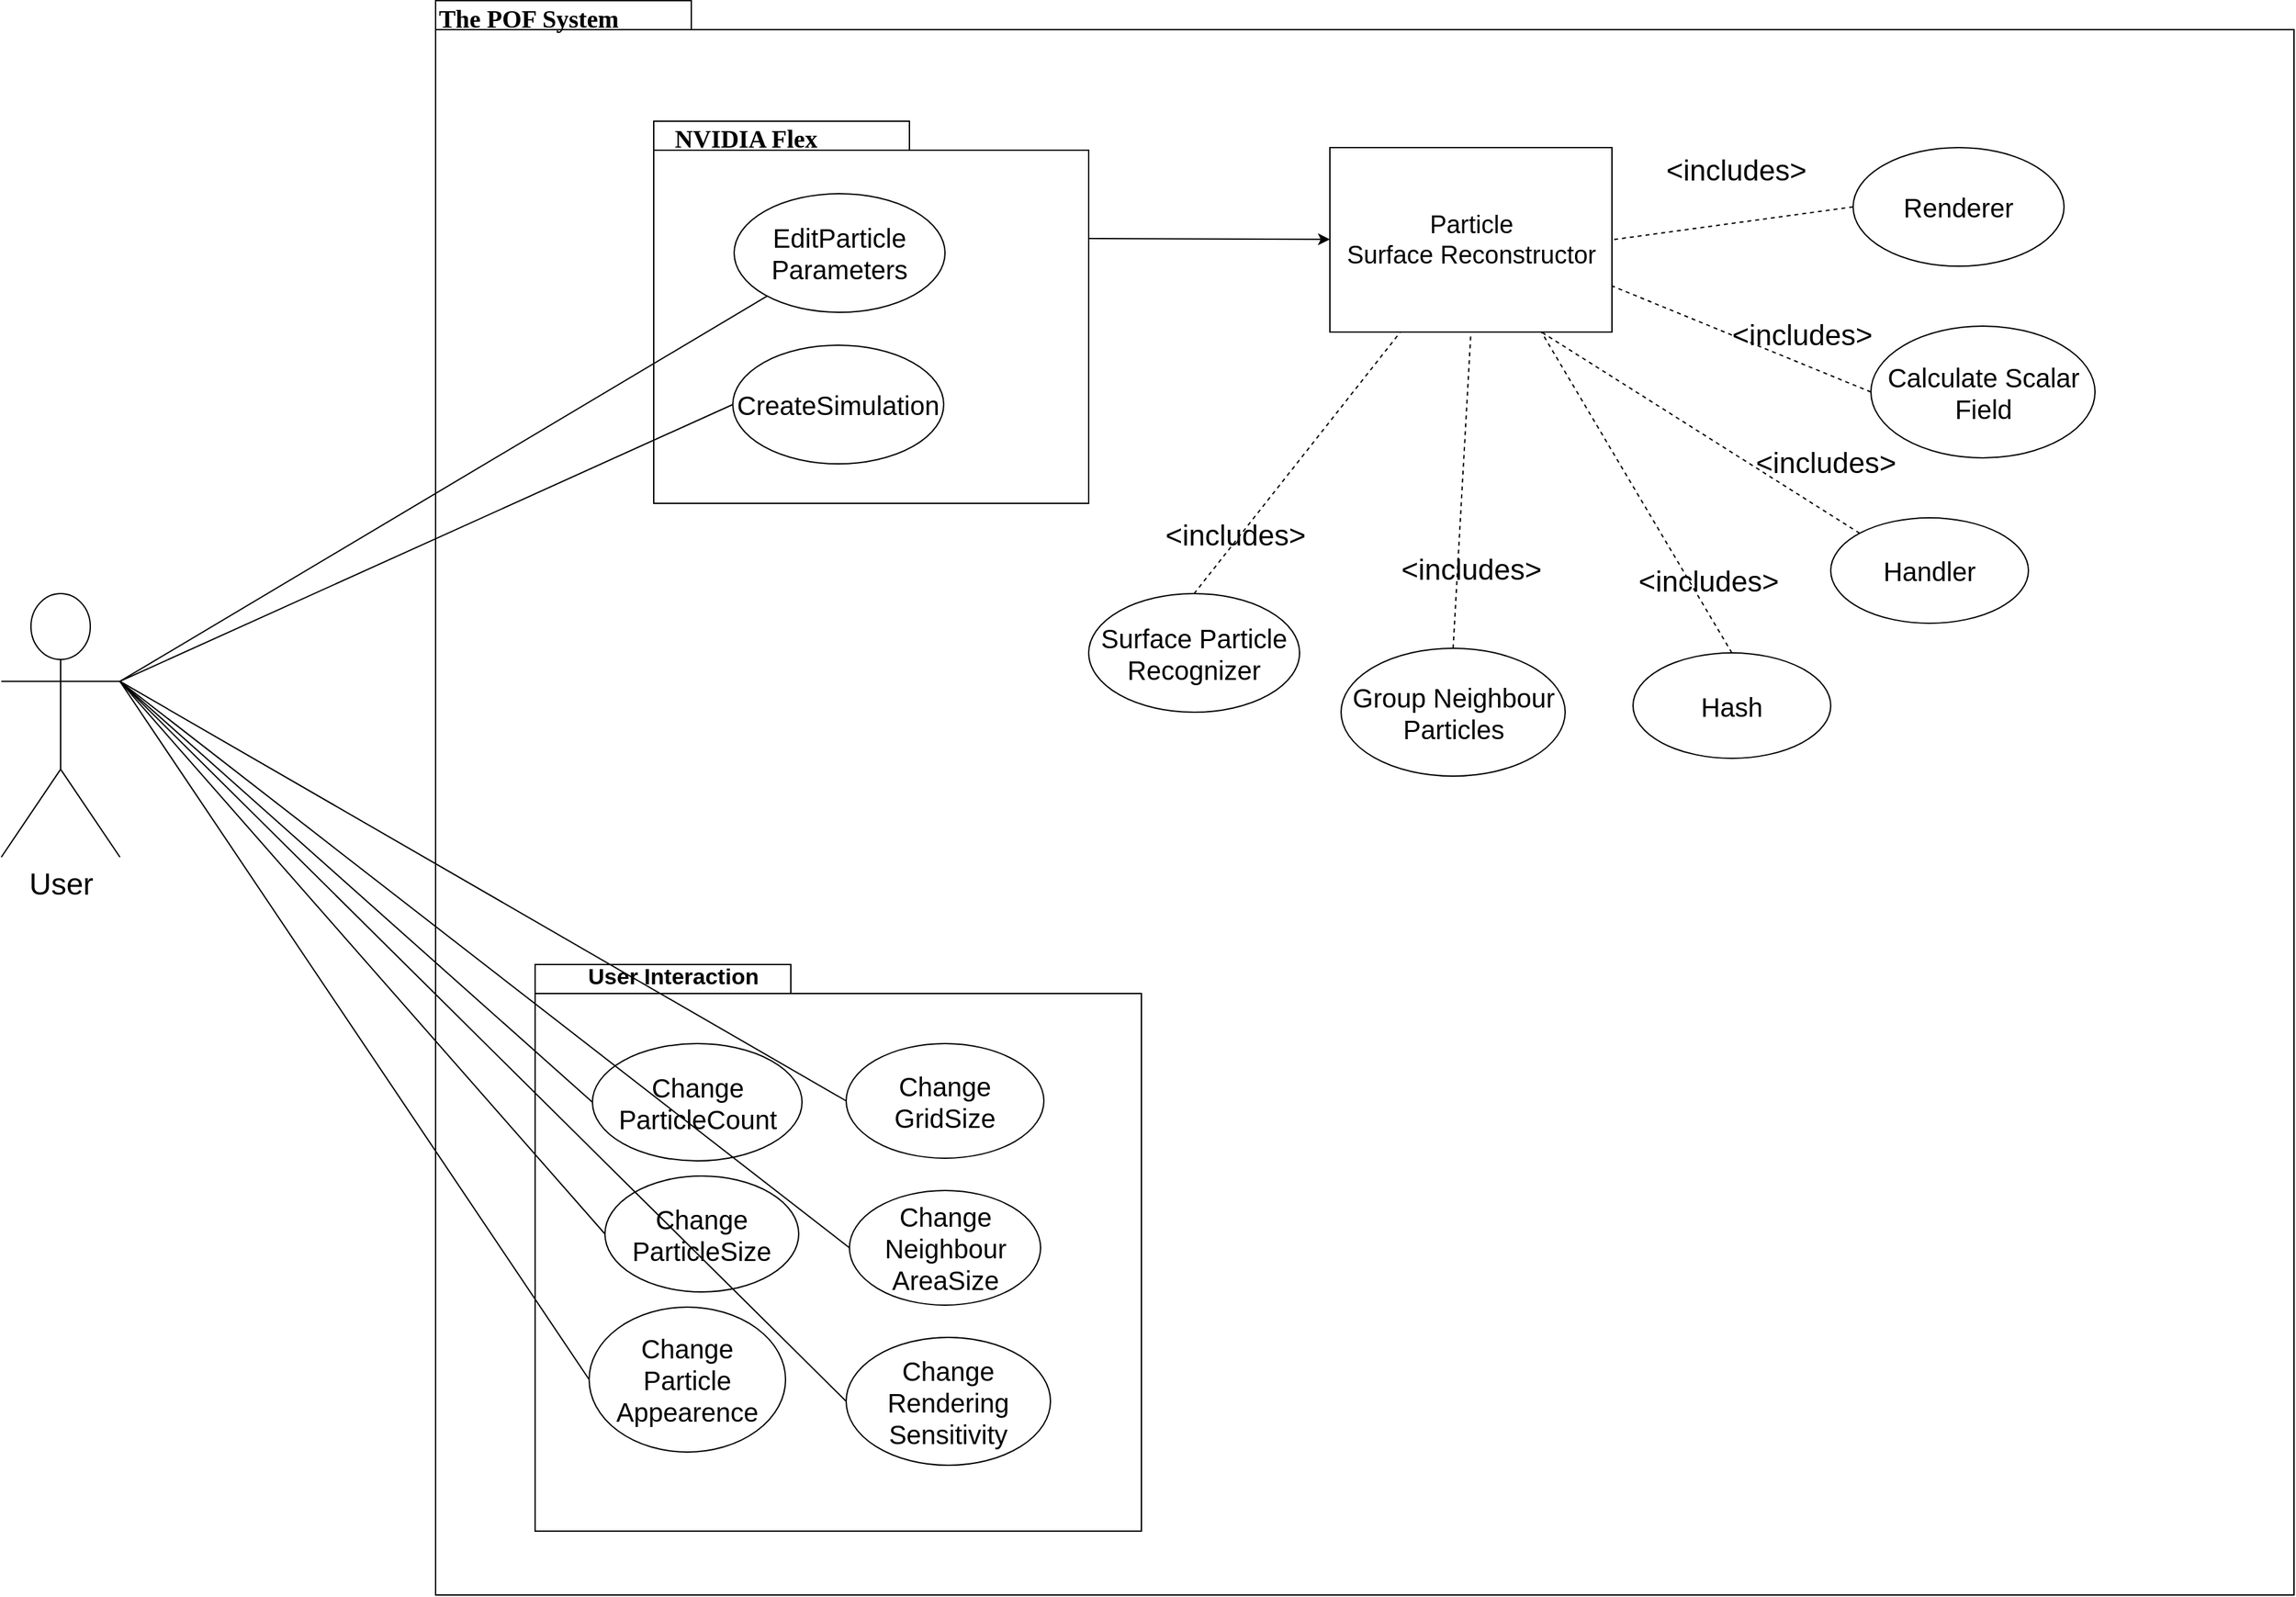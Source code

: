 <mxfile version="12.3.3" type="device" pages="1"><diagram name="Page-1" id="b5b7bab2-c9e2-2cf4-8b2a-24fd1a2a6d21"><mxGraphModel dx="3671" dy="2595" grid="1" gridSize="10" guides="1" tooltips="1" connect="1" arrows="1" fold="1" page="1" pageScale="1" pageWidth="827" pageHeight="1169" background="#ffffff" math="0" shadow="0"><root><mxCell id="0"/><mxCell id="1" parent="0"/><mxCell id="6e0c8c40b5770093-72" value="" style="shape=folder;fontStyle=1;spacingTop=10;tabWidth=194;tabHeight=22;tabPosition=left;html=1;rounded=0;shadow=0;comic=0;labelBackgroundColor=none;strokeWidth=1;fillColor=none;fontFamily=Verdana;fontSize=10;align=center;" parent="1" vertex="1"><mxGeometry x="284.5" y="-21.5" width="1410" height="1210" as="geometry"/></mxCell><mxCell id="6e0c8c40b5770093-73" value="&lt;b style=&quot;font-size: 19px;&quot;&gt;&lt;font face=&quot;Times New Roman&quot; style=&quot;font-size: 19px;&quot;&gt;The POF System&lt;/font&gt;&lt;/b&gt;" style="text;html=1;align=left;verticalAlign=top;spacingTop=-4;fontSize=19;fontFamily=Verdana" parent="1" vertex="1"><mxGeometry x="284.5" y="-21.5" width="151" height="20" as="geometry"/></mxCell><mxCell id="jgMHjjnBwFT09NWy8fpY-1" value="User&lt;br style=&quot;font-size: 23px;&quot;&gt;" style="shape=umlActor;verticalLabelPosition=bottom;labelBackgroundColor=#ffffff;verticalAlign=top;html=1;outlineConnect=0;fontSize=23;fontStyle=0" parent="1" vertex="1"><mxGeometry x="-45" y="428.5" width="90" height="200" as="geometry"/></mxCell><mxCell id="jgMHjjnBwFT09NWy8fpY-7" value="" style="endArrow=classic;html=1;exitX=0;exitY=0;exitDx=330;exitDy=89;exitPerimeter=0;" parent="1" target="jgMHjjnBwFT09NWy8fpY-8" edge="1" source="CQ76df6gk2gC8w-_Gech-11"><mxGeometry width="50" height="50" relative="1" as="geometry"><mxPoint x="596" y="222" as="sourcePoint"/><mxPoint x="860" y="580" as="targetPoint"/></mxGeometry></mxCell><mxCell id="jgMHjjnBwFT09NWy8fpY-8" value="&lt;font style=&quot;font-size: 19px&quot;&gt;Particle&lt;br&gt;Surface Reconstructor&lt;/font&gt;" style="html=1;" parent="1" vertex="1"><mxGeometry x="963" y="90" width="214" height="140" as="geometry"/></mxCell><mxCell id="jgMHjjnBwFT09NWy8fpY-11" value="&lt;font style=&quot;font-size: 20px&quot;&gt;Calculate Scalar Field&lt;/font&gt;" style="ellipse;whiteSpace=wrap;html=1;" parent="1" vertex="1"><mxGeometry x="1373.5" y="225.5" width="170" height="100" as="geometry"/></mxCell><mxCell id="jgMHjjnBwFT09NWy8fpY-12" value="&lt;font style=&quot;font-size: 20px&quot;&gt;Handler&lt;/font&gt;" style="ellipse;whiteSpace=wrap;html=1;" parent="1" vertex="1"><mxGeometry x="1343" y="371" width="150" height="80" as="geometry"/></mxCell><mxCell id="jgMHjjnBwFT09NWy8fpY-13" value="&lt;font style=&quot;font-size: 20px&quot;&gt;Surface Particle Recognizer&lt;/font&gt;" style="ellipse;whiteSpace=wrap;html=1;" parent="1" vertex="1"><mxGeometry x="780" y="428.5" width="160" height="90" as="geometry"/></mxCell><mxCell id="jgMHjjnBwFT09NWy8fpY-14" value="&lt;span style=&quot;font-size: 20px&quot;&gt;Renderer&lt;/span&gt;" style="ellipse;whiteSpace=wrap;html=1;" parent="1" vertex="1"><mxGeometry x="1360" y="90" width="160" height="90" as="geometry"/></mxCell><mxCell id="jgMHjjnBwFT09NWy8fpY-19" value="&lt;font style=&quot;font-size: 20px&quot;&gt;Group Neighbour Particles&lt;/font&gt;" style="ellipse;whiteSpace=wrap;html=1;" parent="1" vertex="1"><mxGeometry x="971.5" y="470" width="170" height="97" as="geometry"/></mxCell><mxCell id="CQ76df6gk2gC8w-_Gech-1" value="" style="shape=folder;fontStyle=1;spacingTop=10;tabWidth=194;tabHeight=22;tabPosition=left;html=1;rounded=0;shadow=0;comic=0;labelBackgroundColor=none;strokeWidth=1;fillColor=none;fontFamily=Verdana;fontSize=10;align=center;" vertex="1" parent="1"><mxGeometry x="360" y="710" width="460" height="430" as="geometry"/></mxCell><mxCell id="CQ76df6gk2gC8w-_Gech-3" value="&lt;b style=&quot;font-size: 17px;&quot;&gt;User Interaction&lt;/b&gt;" style="text;html=1;strokeColor=none;fillColor=none;align=center;verticalAlign=middle;whiteSpace=wrap;rounded=0;fontSize=17;" vertex="1" parent="1"><mxGeometry x="380" y="710" width="170" height="20" as="geometry"/></mxCell><mxCell id="CQ76df6gk2gC8w-_Gech-4" value="&lt;font style=&quot;font-size: 20px&quot;&gt;Change&lt;br&gt;ParticleCount&lt;/font&gt;" style="ellipse;whiteSpace=wrap;html=1;" vertex="1" parent="1"><mxGeometry x="403.5" y="770" width="159" height="89" as="geometry"/></mxCell><mxCell id="CQ76df6gk2gC8w-_Gech-5" value="&lt;font style=&quot;font-size: 20px&quot;&gt;Change&lt;br&gt;ParticleSize&lt;/font&gt;" style="ellipse;whiteSpace=wrap;html=1;" vertex="1" parent="1"><mxGeometry x="413" y="870.5" width="147" height="88" as="geometry"/></mxCell><mxCell id="CQ76df6gk2gC8w-_Gech-6" value="&lt;font style=&quot;font-size: 20px&quot;&gt;Change&lt;br&gt;Particle&lt;br&gt;Appearence&lt;/font&gt;" style="ellipse;whiteSpace=wrap;html=1;" vertex="1" parent="1"><mxGeometry x="401" y="970" width="149" height="110" as="geometry"/></mxCell><mxCell id="CQ76df6gk2gC8w-_Gech-7" value="&lt;font style=&quot;font-size: 20px&quot;&gt;Change&lt;br&gt;GridSize&lt;br&gt;&lt;/font&gt;" style="ellipse;whiteSpace=wrap;html=1;" vertex="1" parent="1"><mxGeometry x="596" y="770" width="150" height="87" as="geometry"/></mxCell><mxCell id="CQ76df6gk2gC8w-_Gech-8" value="&lt;font style=&quot;font-size: 20px&quot;&gt;Change&lt;br&gt;Neighbour&lt;br&gt;AreaSize&lt;br&gt;&lt;/font&gt;" style="ellipse;whiteSpace=wrap;html=1;" vertex="1" parent="1"><mxGeometry x="598.5" y="881.5" width="145" height="87" as="geometry"/></mxCell><mxCell id="CQ76df6gk2gC8w-_Gech-9" value="&lt;font style=&quot;font-size: 20px&quot;&gt;Change&lt;br&gt;Rendering&lt;br&gt;Sensitivity&lt;br&gt;&lt;/font&gt;" style="ellipse;whiteSpace=wrap;html=1;" vertex="1" parent="1"><mxGeometry x="596" y="993" width="155" height="97" as="geometry"/></mxCell><mxCell id="CQ76df6gk2gC8w-_Gech-11" value="" style="shape=folder;fontStyle=1;spacingTop=10;tabWidth=194;tabHeight=22;tabPosition=left;html=1;rounded=0;shadow=0;comic=0;labelBackgroundColor=none;strokeWidth=1;fillColor=none;fontFamily=Verdana;fontSize=10;align=center;" vertex="1" parent="1"><mxGeometry x="450" y="70" width="330" height="290" as="geometry"/></mxCell><mxCell id="CQ76df6gk2gC8w-_Gech-12" value="&lt;font style=&quot;font-size: 20px&quot;&gt;CreateSimulation&lt;/font&gt;" style="ellipse;whiteSpace=wrap;html=1;" vertex="1" parent="1"><mxGeometry x="510" y="240" width="160" height="90" as="geometry"/></mxCell><mxCell id="CQ76df6gk2gC8w-_Gech-13" value="&lt;font style=&quot;font-size: 20px&quot;&gt;EditParticle&lt;br&gt;Parameters&lt;/font&gt;" style="ellipse;whiteSpace=wrap;html=1;" vertex="1" parent="1"><mxGeometry x="511" y="125" width="160" height="90" as="geometry"/></mxCell><mxCell id="CQ76df6gk2gC8w-_Gech-14" value="&lt;b style=&quot;font-size: 19px&quot;&gt;&lt;font face=&quot;Times New Roman&quot; style=&quot;font-size: 19px&quot;&gt;NVIDIA Flex&lt;/font&gt;&lt;/b&gt;" style="text;html=1;align=left;verticalAlign=top;spacingTop=-4;fontSize=19;fontFamily=Verdana" vertex="1" parent="1"><mxGeometry x="464" y="70" width="151" height="20" as="geometry"/></mxCell><mxCell id="CQ76df6gk2gC8w-_Gech-16" value="" style="endArrow=none;html=1;fontSize=19;entryX=0;entryY=0.5;entryDx=0;entryDy=0;exitX=1;exitY=0.333;exitDx=0;exitDy=0;exitPerimeter=0;" edge="1" parent="1" source="jgMHjjnBwFT09NWy8fpY-1" target="CQ76df6gk2gC8w-_Gech-4"><mxGeometry width="50" height="50" relative="1" as="geometry"><mxPoint x="50" y="780" as="sourcePoint"/><mxPoint x="100" y="730" as="targetPoint"/></mxGeometry></mxCell><mxCell id="CQ76df6gk2gC8w-_Gech-17" value="" style="endArrow=none;html=1;fontSize=19;entryX=0;entryY=0.5;entryDx=0;entryDy=0;exitX=1;exitY=0.333;exitDx=0;exitDy=0;exitPerimeter=0;" edge="1" parent="1" source="jgMHjjnBwFT09NWy8fpY-1" target="CQ76df6gk2gC8w-_Gech-5"><mxGeometry width="50" height="50" relative="1" as="geometry"><mxPoint x="-133.5" y="685.167" as="sourcePoint"/><mxPoint x="223.5" y="1020" as="targetPoint"/></mxGeometry></mxCell><mxCell id="CQ76df6gk2gC8w-_Gech-18" value="" style="endArrow=none;html=1;fontSize=19;entryX=0;entryY=0.5;entryDx=0;entryDy=0;exitX=1;exitY=0.333;exitDx=0;exitDy=0;exitPerimeter=0;" edge="1" parent="1" source="jgMHjjnBwFT09NWy8fpY-1" target="CQ76df6gk2gC8w-_Gech-6"><mxGeometry width="50" height="50" relative="1" as="geometry"><mxPoint x="-150" y="715.667" as="sourcePoint"/><mxPoint x="207.0" y="1050.5" as="targetPoint"/></mxGeometry></mxCell><mxCell id="CQ76df6gk2gC8w-_Gech-19" value="" style="endArrow=none;html=1;fontSize=19;entryX=0;entryY=0.5;entryDx=0;entryDy=0;exitX=1;exitY=0.333;exitDx=0;exitDy=0;exitPerimeter=0;" edge="1" parent="1" source="jgMHjjnBwFT09NWy8fpY-1" target="CQ76df6gk2gC8w-_Gech-7"><mxGeometry width="50" height="50" relative="1" as="geometry"><mxPoint x="-270" y="685.167" as="sourcePoint"/><mxPoint x="87.0" y="1020" as="targetPoint"/></mxGeometry></mxCell><mxCell id="CQ76df6gk2gC8w-_Gech-20" value="" style="endArrow=none;html=1;fontSize=19;entryX=0;entryY=0.5;entryDx=0;entryDy=0;exitX=1;exitY=0.333;exitDx=0;exitDy=0;exitPerimeter=0;" edge="1" parent="1" source="jgMHjjnBwFT09NWy8fpY-1" target="CQ76df6gk2gC8w-_Gech-8"><mxGeometry width="50" height="50" relative="1" as="geometry"><mxPoint x="-312" y="725.667" as="sourcePoint"/><mxPoint x="45.0" y="1060.5" as="targetPoint"/></mxGeometry></mxCell><mxCell id="CQ76df6gk2gC8w-_Gech-21" value="" style="endArrow=none;html=1;fontSize=19;entryX=0;entryY=0.5;entryDx=0;entryDy=0;exitX=1;exitY=0.333;exitDx=0;exitDy=0;exitPerimeter=0;" edge="1" parent="1" source="jgMHjjnBwFT09NWy8fpY-1" target="CQ76df6gk2gC8w-_Gech-9"><mxGeometry width="50" height="50" relative="1" as="geometry"><mxPoint x="-230" y="685.167" as="sourcePoint"/><mxPoint x="127.0" y="1020" as="targetPoint"/></mxGeometry></mxCell><mxCell id="CQ76df6gk2gC8w-_Gech-22" value="" style="endArrow=none;html=1;fontSize=19;entryX=0;entryY=0.5;entryDx=0;entryDy=0;exitX=1;exitY=0.333;exitDx=0;exitDy=0;exitPerimeter=0;" edge="1" parent="1" source="jgMHjjnBwFT09NWy8fpY-1" target="CQ76df6gk2gC8w-_Gech-12"><mxGeometry width="50" height="50" relative="1" as="geometry"><mxPoint x="-64.5" y="220.667" as="sourcePoint"/><mxPoint x="486.5" y="539" as="targetPoint"/></mxGeometry></mxCell><mxCell id="CQ76df6gk2gC8w-_Gech-23" value="" style="endArrow=none;html=1;fontSize=19;exitX=1;exitY=0.333;exitDx=0;exitDy=0;exitPerimeter=0;" edge="1" parent="1" source="jgMHjjnBwFT09NWy8fpY-1" target="CQ76df6gk2gC8w-_Gech-13"><mxGeometry width="50" height="50" relative="1" as="geometry"><mxPoint x="-171" y="205.167" as="sourcePoint"/><mxPoint x="380" y="523.5" as="targetPoint"/></mxGeometry></mxCell><mxCell id="CQ76df6gk2gC8w-_Gech-24" value="&lt;font style=&quot;font-size: 22px&quot;&gt;&amp;lt;includes&amp;gt;&lt;/font&gt;" style="text;html=1;strokeColor=none;fillColor=none;align=center;verticalAlign=middle;whiteSpace=wrap;rounded=0;fontSize=19;" vertex="1" parent="1"><mxGeometry x="820" y="367.5" width="143" height="35" as="geometry"/></mxCell><mxCell id="CQ76df6gk2gC8w-_Gech-25" value="" style="endArrow=none;dashed=1;html=1;fontSize=19;entryX=0.25;entryY=1;entryDx=0;entryDy=0;exitX=0.5;exitY=0;exitDx=0;exitDy=0;" edge="1" parent="1" source="jgMHjjnBwFT09NWy8fpY-13" target="jgMHjjnBwFT09NWy8fpY-8"><mxGeometry width="50" height="50" relative="1" as="geometry"><mxPoint x="950" y="340" as="sourcePoint"/><mxPoint x="1000" y="290" as="targetPoint"/></mxGeometry></mxCell><mxCell id="CQ76df6gk2gC8w-_Gech-26" value="" style="endArrow=none;dashed=1;html=1;fontSize=19;entryX=0.5;entryY=1;entryDx=0;entryDy=0;exitX=0.5;exitY=0;exitDx=0;exitDy=0;" edge="1" parent="1" source="jgMHjjnBwFT09NWy8fpY-19" target="jgMHjjnBwFT09NWy8fpY-8"><mxGeometry width="50" height="50" relative="1" as="geometry"><mxPoint x="1070" y="510" as="sourcePoint"/><mxPoint x="1146.5" y="275" as="targetPoint"/></mxGeometry></mxCell><mxCell id="CQ76df6gk2gC8w-_Gech-27" value="&lt;font style=&quot;font-size: 22px&quot;&gt;&amp;lt;includes&amp;gt;&lt;/font&gt;" style="text;html=1;strokeColor=none;fillColor=none;align=center;verticalAlign=middle;whiteSpace=wrap;rounded=0;fontSize=19;" vertex="1" parent="1"><mxGeometry x="998.5" y="393.5" width="143" height="35" as="geometry"/></mxCell><mxCell id="CQ76df6gk2gC8w-_Gech-28" value="&lt;font style=&quot;font-size: 22px&quot;&gt;&amp;lt;includes&amp;gt;&lt;/font&gt;" style="text;html=1;strokeColor=none;fillColor=none;align=center;verticalAlign=middle;whiteSpace=wrap;rounded=0;fontSize=19;" vertex="1" parent="1"><mxGeometry x="1268" y="312.5" width="143" height="35" as="geometry"/></mxCell><mxCell id="CQ76df6gk2gC8w-_Gech-29" value="&lt;font style=&quot;font-size: 22px&quot;&gt;&amp;lt;includes&amp;gt;&lt;/font&gt;" style="text;html=1;strokeColor=none;fillColor=none;align=center;verticalAlign=middle;whiteSpace=wrap;rounded=0;fontSize=19;" vertex="1" parent="1"><mxGeometry x="1250" y="215" width="143" height="35" as="geometry"/></mxCell><mxCell id="CQ76df6gk2gC8w-_Gech-30" value="&lt;font style=&quot;font-size: 22px&quot;&gt;&amp;lt;includes&amp;gt;&lt;/font&gt;" style="text;html=1;strokeColor=none;fillColor=none;align=center;verticalAlign=middle;whiteSpace=wrap;rounded=0;fontSize=19;" vertex="1" parent="1"><mxGeometry x="1200" y="90" width="143" height="35" as="geometry"/></mxCell><mxCell id="CQ76df6gk2gC8w-_Gech-31" value="" style="endArrow=none;dashed=1;html=1;fontSize=19;entryX=0.75;entryY=1;entryDx=0;entryDy=0;exitX=0;exitY=0;exitDx=0;exitDy=0;" edge="1" parent="1" source="jgMHjjnBwFT09NWy8fpY-12" target="jgMHjjnBwFT09NWy8fpY-8"><mxGeometry width="50" height="50" relative="1" as="geometry"><mxPoint x="1310" y="377.5" as="sourcePoint"/><mxPoint x="1230" y="142.5" as="targetPoint"/></mxGeometry></mxCell><mxCell id="CQ76df6gk2gC8w-_Gech-32" value="" style="endArrow=none;dashed=1;html=1;fontSize=19;entryX=1;entryY=0.75;entryDx=0;entryDy=0;exitX=0;exitY=0.5;exitDx=0;exitDy=0;" edge="1" parent="1" source="jgMHjjnBwFT09NWy8fpY-11" target="jgMHjjnBwFT09NWy8fpY-8"><mxGeometry width="50" height="50" relative="1" as="geometry"><mxPoint x="1325" y="295" as="sourcePoint"/><mxPoint x="1245" y="60" as="targetPoint"/></mxGeometry></mxCell><mxCell id="CQ76df6gk2gC8w-_Gech-33" value="" style="endArrow=none;dashed=1;html=1;fontSize=19;entryX=1;entryY=0.5;entryDx=0;entryDy=0;exitX=0;exitY=0.5;exitDx=0;exitDy=0;" edge="1" parent="1" source="jgMHjjnBwFT09NWy8fpY-14" target="jgMHjjnBwFT09NWy8fpY-8"><mxGeometry width="50" height="50" relative="1" as="geometry"><mxPoint x="1319" y="265" as="sourcePoint"/><mxPoint x="1239" y="30" as="targetPoint"/></mxGeometry></mxCell><mxCell id="CQ76df6gk2gC8w-_Gech-34" value="&lt;font style=&quot;font-size: 20px&quot;&gt;Hash&lt;/font&gt;" style="ellipse;whiteSpace=wrap;html=1;" vertex="1" parent="1"><mxGeometry x="1193" y="473.5" width="150" height="80" as="geometry"/></mxCell><mxCell id="CQ76df6gk2gC8w-_Gech-35" value="" style="endArrow=none;dashed=1;html=1;fontSize=19;entryX=0.75;entryY=1;entryDx=0;entryDy=0;exitX=0.5;exitY=0;exitDx=0;exitDy=0;" edge="1" parent="1" source="CQ76df6gk2gC8w-_Gech-34" target="jgMHjjnBwFT09NWy8fpY-8"><mxGeometry width="50" height="50" relative="1" as="geometry"><mxPoint x="1176" y="543.5" as="sourcePoint"/><mxPoint x="1176" y="290" as="targetPoint"/></mxGeometry></mxCell><mxCell id="CQ76df6gk2gC8w-_Gech-36" value="&lt;font style=&quot;font-size: 22px&quot;&gt;&amp;lt;includes&amp;gt;&lt;/font&gt;" style="text;html=1;strokeColor=none;fillColor=none;align=center;verticalAlign=middle;whiteSpace=wrap;rounded=0;fontSize=19;" vertex="1" parent="1"><mxGeometry x="1178.5" y="402.5" width="143" height="35" as="geometry"/></mxCell></root></mxGraphModel></diagram></mxfile>